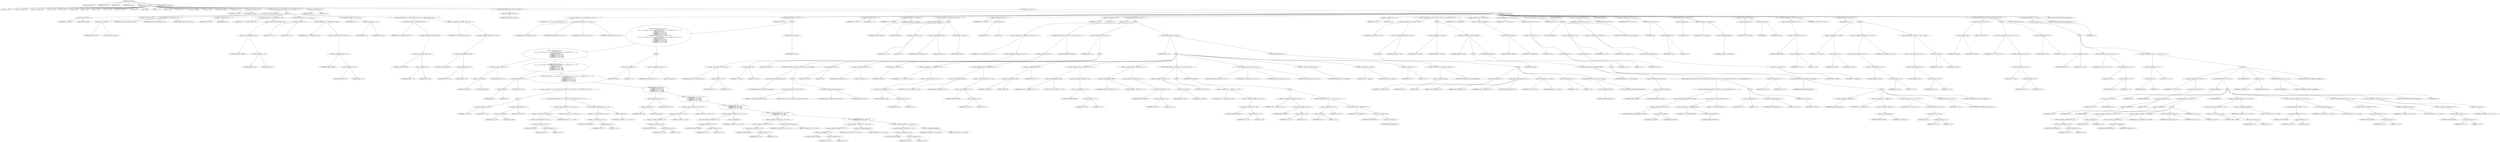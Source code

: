 digraph cache_insert {  
"1000120" [label = "(METHOD,cache_insert)" ]
"1000121" [label = "(PARAM,const char *a1)" ]
"1000122" [label = "(PARAM,_DWORD *a2)" ]
"1000123" [label = "(PARAM,int a3)" ]
"1000124" [label = "(PARAM,unsigned int a4)" ]
"1000125" [label = "(PARAM,int a5)" ]
"1000126" [label = "(BLOCK,,)" ]
"1000127" [label = "(LOCAL,v5: __int16)" ]
"1000128" [label = "(LOCAL,v10: unsigned int)" ]
"1000129" [label = "(LOCAL,v11: unsigned int)" ]
"1000130" [label = "(LOCAL,v12: int)" ]
"1000131" [label = "(LOCAL,v13: int)" ]
"1000132" [label = "(LOCAL,v14: int)" ]
"1000133" [label = "(LOCAL,v15: int)" ]
"1000134" [label = "(LOCAL,v16: int)" ]
"1000135" [label = "(LOCAL,v17: int)" ]
"1000136" [label = "(LOCAL,v18: _DWORD *)" ]
"1000137" [label = "(LOCAL,v19: int)" ]
"1000138" [label = "(LOCAL,v20: int)" ]
"1000139" [label = "(LOCAL,v21: int *)" ]
"1000140" [label = "(LOCAL,v22: int)" ]
"1000141" [label = "(LOCAL,v23: int *)" ]
"1000142" [label = "(LOCAL,v24: _DWORD *)" ]
"1000143" [label = "(LOCAL,v25: char *)" ]
"1000144" [label = "(LOCAL,v27: _DWORD *)" ]
"1000145" [label = "(LOCAL,v28: int [ 4 ])" ]
"1000146" [label = "(<operator>.assignment,v5 = a5)" ]
"1000147" [label = "(IDENTIFIER,v5,v5 = a5)" ]
"1000148" [label = "(IDENTIFIER,a5,v5 = a5)" ]
"1000149" [label = "(CONTROL_STRUCTURE,if ( (a5 & 0x980) != 0 ),if ( (a5 & 0x980) != 0 ))" ]
"1000150" [label = "(<operator>.notEquals,(a5 & 0x980) != 0)" ]
"1000151" [label = "(<operator>.and,a5 & 0x980)" ]
"1000152" [label = "(IDENTIFIER,a5,a5 & 0x980)" ]
"1000153" [label = "(LITERAL,0x980,a5 & 0x980)" ]
"1000154" [label = "(LITERAL,0,(a5 & 0x980) != 0)" ]
"1000155" [label = "(BLOCK,,)" ]
"1000156" [label = "(log_query,log_query(a5 | 0x10000, a1, a2, 0))" ]
"1000157" [label = "(<operator>.or,a5 | 0x10000)" ]
"1000158" [label = "(IDENTIFIER,a5,a5 | 0x10000)" ]
"1000159" [label = "(LITERAL,0x10000,a5 | 0x10000)" ]
"1000160" [label = "(IDENTIFIER,a1,log_query(a5 | 0x10000, a1, a2, 0))" ]
"1000161" [label = "(IDENTIFIER,a2,log_query(a5 | 0x10000, a1, a2, 0))" ]
"1000162" [label = "(LITERAL,0,log_query(a5 | 0x10000, a1, a2, 0))" ]
"1000163" [label = "(<operator>.assignment,v10 = a4)" ]
"1000164" [label = "(IDENTIFIER,v10,v10 = a4)" ]
"1000165" [label = "(IDENTIFIER,a4,v10 = a4)" ]
"1000166" [label = "(<operator>.assignment,v11 = *(_DWORD *)(fbss + 252))" ]
"1000167" [label = "(IDENTIFIER,v11,v11 = *(_DWORD *)(fbss + 252))" ]
"1000168" [label = "(<operator>.indirection,*(_DWORD *)(fbss + 252))" ]
"1000169" [label = "(<operator>.cast,(_DWORD *)(fbss + 252))" ]
"1000170" [label = "(UNKNOWN,_DWORD *,_DWORD *)" ]
"1000171" [label = "(<operator>.addition,fbss + 252)" ]
"1000172" [label = "(IDENTIFIER,fbss,fbss + 252)" ]
"1000173" [label = "(LITERAL,252,fbss + 252)" ]
"1000174" [label = "(CONTROL_STRUCTURE,if ( v11 < a4 ),if ( v11 < a4 ))" ]
"1000175" [label = "(<operator>.lessThan,v11 < a4)" ]
"1000176" [label = "(IDENTIFIER,v11,v11 < a4)" ]
"1000177" [label = "(IDENTIFIER,a4,v11 < a4)" ]
"1000178" [label = "(<operator>.assignment,v10 = *(_DWORD *)(fbss + 252))" ]
"1000179" [label = "(IDENTIFIER,v10,v10 = *(_DWORD *)(fbss + 252))" ]
"1000180" [label = "(<operator>.indirection,*(_DWORD *)(fbss + 252))" ]
"1000181" [label = "(<operator>.cast,(_DWORD *)(fbss + 252))" ]
"1000182" [label = "(UNKNOWN,_DWORD *,_DWORD *)" ]
"1000183" [label = "(<operator>.addition,fbss + 252)" ]
"1000184" [label = "(IDENTIFIER,fbss,fbss + 252)" ]
"1000185" [label = "(LITERAL,252,fbss + 252)" ]
"1000186" [label = "(CONTROL_STRUCTURE,if ( v11 ),if ( v11 ))" ]
"1000187" [label = "(IDENTIFIER,v11,if ( v11 ))" ]
"1000188" [label = "(<operator>.assignment,a4 = v10)" ]
"1000189" [label = "(IDENTIFIER,a4,a4 = v10)" ]
"1000190" [label = "(IDENTIFIER,v10,a4 = v10)" ]
"1000191" [label = "(CONTROL_STRUCTURE,if ( a4 < *(_DWORD *)(fbss + 248) ),if ( a4 < *(_DWORD *)(fbss + 248) ))" ]
"1000192" [label = "(<operator>.lessThan,a4 < *(_DWORD *)(fbss + 248))" ]
"1000193" [label = "(IDENTIFIER,a4,a4 < *(_DWORD *)(fbss + 248))" ]
"1000194" [label = "(<operator>.indirection,*(_DWORD *)(fbss + 248))" ]
"1000195" [label = "(<operator>.cast,(_DWORD *)(fbss + 248))" ]
"1000196" [label = "(UNKNOWN,_DWORD *,_DWORD *)" ]
"1000197" [label = "(<operator>.addition,fbss + 248)" ]
"1000198" [label = "(IDENTIFIER,fbss,fbss + 248)" ]
"1000199" [label = "(LITERAL,248,fbss + 248)" ]
"1000200" [label = "(<operator>.assignment,a4 = *(_DWORD *)(fbss + 248))" ]
"1000201" [label = "(IDENTIFIER,a4,a4 = *(_DWORD *)(fbss + 248))" ]
"1000202" [label = "(<operator>.indirection,*(_DWORD *)(fbss + 248))" ]
"1000203" [label = "(<operator>.cast,(_DWORD *)(fbss + 248))" ]
"1000204" [label = "(UNKNOWN,_DWORD *,_DWORD *)" ]
"1000205" [label = "(<operator>.addition,fbss + 248)" ]
"1000206" [label = "(IDENTIFIER,fbss,fbss + 248)" ]
"1000207" [label = "(LITERAL,248,fbss + 248)" ]
"1000208" [label = "(<operator>.assignment,v12 = 0)" ]
"1000209" [label = "(IDENTIFIER,v12,v12 = 0)" ]
"1000210" [label = "(LITERAL,0,v12 = 0)" ]
"1000211" [label = "(CONTROL_STRUCTURE,if ( !insert_error ),if ( !insert_error ))" ]
"1000212" [label = "(<operator>.logicalNot,!insert_error)" ]
"1000213" [label = "(IDENTIFIER,insert_error,!insert_error)" ]
"1000214" [label = "(BLOCK,,)" ]
"1000215" [label = "(<operator>.assignment,v13 = cache_scan_free(a1, a2, a3, a5))" ]
"1000216" [label = "(IDENTIFIER,v13,v13 = cache_scan_free(a1, a2, a3, a5))" ]
"1000217" [label = "(cache_scan_free,cache_scan_free(a1, a2, a3, a5))" ]
"1000218" [label = "(IDENTIFIER,a1,cache_scan_free(a1, a2, a3, a5))" ]
"1000219" [label = "(IDENTIFIER,a2,cache_scan_free(a1, a2, a3, a5))" ]
"1000220" [label = "(IDENTIFIER,a3,cache_scan_free(a1, a2, a3, a5))" ]
"1000221" [label = "(IDENTIFIER,a5,cache_scan_free(a1, a2, a3, a5))" ]
"1000222" [label = "(CONTROL_STRUCTURE,if ( v13 ),if ( v13 ))" ]
"1000223" [label = "(IDENTIFIER,v13,if ( v13 ))" ]
"1000224" [label = "(BLOCK,,)" ]
"1000225" [label = "(CONTROL_STRUCTURE,if ( (a5 & 0x180) == 0\n        || (a5 & 8) == 0\n        || ((v12 = v13, (a5 & 0x80) == 0) || (*(_BYTE *)(v13 + 37) & 0x80) == 0 || *(_DWORD *)(v13 + 12) != *a2)\n        && ((a5 & 0x100) == 0\n         || (*(_BYTE *)(v13 + 36) & 1) == 0\n         || *(_DWORD *)(v13 + 12) != *a2\n         || *(_DWORD *)(v13 + 16) != a2[1]\n         || *(_DWORD *)(v13 + 20) != a2[2]\n         || *(_DWORD *)(v13 + 24) != a2[3]) ),if ( (a5 & 0x180) == 0\n        || (a5 & 8) == 0\n        || ((v12 = v13, (a5 & 0x80) == 0) || (*(_BYTE *)(v13 + 37) & 0x80) == 0 || *(_DWORD *)(v13 + 12) != *a2)\n        && ((a5 & 0x100) == 0\n         || (*(_BYTE *)(v13 + 36) & 1) == 0\n         || *(_DWORD *)(v13 + 12) != *a2\n         || *(_DWORD *)(v13 + 16) != a2[1]\n         || *(_DWORD *)(v13 + 20) != a2[2]\n         || *(_DWORD *)(v13 + 24) != a2[3]) ))" ]
"1000226" [label = "(<operator>.logicalOr,(a5 & 0x180) == 0\n        || (a5 & 8) == 0\n        || ((v12 = v13, (a5 & 0x80) == 0) || (*(_BYTE *)(v13 + 37) & 0x80) == 0 || *(_DWORD *)(v13 + 12) != *a2)\n        && ((a5 & 0x100) == 0\n         || (*(_BYTE *)(v13 + 36) & 1) == 0\n         || *(_DWORD *)(v13 + 12) != *a2\n         || *(_DWORD *)(v13 + 16) != a2[1]\n         || *(_DWORD *)(v13 + 20) != a2[2]\n         || *(_DWORD *)(v13 + 24) != a2[3]))" ]
"1000227" [label = "(<operator>.equals,(a5 & 0x180) == 0)" ]
"1000228" [label = "(<operator>.and,a5 & 0x180)" ]
"1000229" [label = "(IDENTIFIER,a5,a5 & 0x180)" ]
"1000230" [label = "(LITERAL,0x180,a5 & 0x180)" ]
"1000231" [label = "(LITERAL,0,(a5 & 0x180) == 0)" ]
"1000232" [label = "(<operator>.logicalOr,(a5 & 8) == 0\n        || ((v12 = v13, (a5 & 0x80) == 0) || (*(_BYTE *)(v13 + 37) & 0x80) == 0 || *(_DWORD *)(v13 + 12) != *a2)\n        && ((a5 & 0x100) == 0\n         || (*(_BYTE *)(v13 + 36) & 1) == 0\n         || *(_DWORD *)(v13 + 12) != *a2\n         || *(_DWORD *)(v13 + 16) != a2[1]\n         || *(_DWORD *)(v13 + 20) != a2[2]\n         || *(_DWORD *)(v13 + 24) != a2[3]))" ]
"1000233" [label = "(<operator>.equals,(a5 & 8) == 0)" ]
"1000234" [label = "(<operator>.and,a5 & 8)" ]
"1000235" [label = "(IDENTIFIER,a5,a5 & 8)" ]
"1000236" [label = "(LITERAL,8,a5 & 8)" ]
"1000237" [label = "(LITERAL,0,(a5 & 8) == 0)" ]
"1000238" [label = "(<operator>.logicalAnd,((v12 = v13, (a5 & 0x80) == 0) || (*(_BYTE *)(v13 + 37) & 0x80) == 0 || *(_DWORD *)(v13 + 12) != *a2)\n        && ((a5 & 0x100) == 0\n         || (*(_BYTE *)(v13 + 36) & 1) == 0\n         || *(_DWORD *)(v13 + 12) != *a2\n         || *(_DWORD *)(v13 + 16) != a2[1]\n         || *(_DWORD *)(v13 + 20) != a2[2]\n         || *(_DWORD *)(v13 + 24) != a2[3]))" ]
"1000239" [label = "(<operator>.logicalOr,(v12 = v13, (a5 & 0x80) == 0) || (*(_BYTE *)(v13 + 37) & 0x80) == 0 || *(_DWORD *)(v13 + 12) != *a2)" ]
"1000240" [label = "(BLOCK,,)" ]
"1000241" [label = "(<operator>.assignment,v12 = v13)" ]
"1000242" [label = "(IDENTIFIER,v12,v12 = v13)" ]
"1000243" [label = "(IDENTIFIER,v13,v12 = v13)" ]
"1000244" [label = "(<operator>.equals,(a5 & 0x80) == 0)" ]
"1000245" [label = "(<operator>.and,a5 & 0x80)" ]
"1000246" [label = "(IDENTIFIER,a5,a5 & 0x80)" ]
"1000247" [label = "(LITERAL,0x80,a5 & 0x80)" ]
"1000248" [label = "(LITERAL,0,(a5 & 0x80) == 0)" ]
"1000249" [label = "(<operator>.logicalOr,(*(_BYTE *)(v13 + 37) & 0x80) == 0 || *(_DWORD *)(v13 + 12) != *a2)" ]
"1000250" [label = "(<operator>.equals,(*(_BYTE *)(v13 + 37) & 0x80) == 0)" ]
"1000251" [label = "(<operator>.and,*(_BYTE *)(v13 + 37) & 0x80)" ]
"1000252" [label = "(<operator>.indirection,*(_BYTE *)(v13 + 37))" ]
"1000253" [label = "(<operator>.cast,(_BYTE *)(v13 + 37))" ]
"1000254" [label = "(UNKNOWN,_BYTE *,_BYTE *)" ]
"1000255" [label = "(<operator>.addition,v13 + 37)" ]
"1000256" [label = "(IDENTIFIER,v13,v13 + 37)" ]
"1000257" [label = "(LITERAL,37,v13 + 37)" ]
"1000258" [label = "(LITERAL,0x80,*(_BYTE *)(v13 + 37) & 0x80)" ]
"1000259" [label = "(LITERAL,0,(*(_BYTE *)(v13 + 37) & 0x80) == 0)" ]
"1000260" [label = "(<operator>.notEquals,*(_DWORD *)(v13 + 12) != *a2)" ]
"1000261" [label = "(<operator>.indirection,*(_DWORD *)(v13 + 12))" ]
"1000262" [label = "(<operator>.cast,(_DWORD *)(v13 + 12))" ]
"1000263" [label = "(UNKNOWN,_DWORD *,_DWORD *)" ]
"1000264" [label = "(<operator>.addition,v13 + 12)" ]
"1000265" [label = "(IDENTIFIER,v13,v13 + 12)" ]
"1000266" [label = "(LITERAL,12,v13 + 12)" ]
"1000267" [label = "(<operator>.indirection,*a2)" ]
"1000268" [label = "(IDENTIFIER,a2,*(_DWORD *)(v13 + 12) != *a2)" ]
"1000269" [label = "(<operator>.logicalOr,(a5 & 0x100) == 0\n         || (*(_BYTE *)(v13 + 36) & 1) == 0\n         || *(_DWORD *)(v13 + 12) != *a2\n         || *(_DWORD *)(v13 + 16) != a2[1]\n         || *(_DWORD *)(v13 + 20) != a2[2]\n         || *(_DWORD *)(v13 + 24) != a2[3])" ]
"1000270" [label = "(<operator>.equals,(a5 & 0x100) == 0)" ]
"1000271" [label = "(<operator>.and,a5 & 0x100)" ]
"1000272" [label = "(IDENTIFIER,a5,a5 & 0x100)" ]
"1000273" [label = "(LITERAL,0x100,a5 & 0x100)" ]
"1000274" [label = "(LITERAL,0,(a5 & 0x100) == 0)" ]
"1000275" [label = "(<operator>.logicalOr,(*(_BYTE *)(v13 + 36) & 1) == 0\n         || *(_DWORD *)(v13 + 12) != *a2\n         || *(_DWORD *)(v13 + 16) != a2[1]\n         || *(_DWORD *)(v13 + 20) != a2[2]\n         || *(_DWORD *)(v13 + 24) != a2[3])" ]
"1000276" [label = "(<operator>.equals,(*(_BYTE *)(v13 + 36) & 1) == 0)" ]
"1000277" [label = "(<operator>.and,*(_BYTE *)(v13 + 36) & 1)" ]
"1000278" [label = "(<operator>.indirection,*(_BYTE *)(v13 + 36))" ]
"1000279" [label = "(<operator>.cast,(_BYTE *)(v13 + 36))" ]
"1000280" [label = "(UNKNOWN,_BYTE *,_BYTE *)" ]
"1000281" [label = "(<operator>.addition,v13 + 36)" ]
"1000282" [label = "(IDENTIFIER,v13,v13 + 36)" ]
"1000283" [label = "(LITERAL,36,v13 + 36)" ]
"1000284" [label = "(LITERAL,1,*(_BYTE *)(v13 + 36) & 1)" ]
"1000285" [label = "(LITERAL,0,(*(_BYTE *)(v13 + 36) & 1) == 0)" ]
"1000286" [label = "(<operator>.logicalOr,*(_DWORD *)(v13 + 12) != *a2\n         || *(_DWORD *)(v13 + 16) != a2[1]\n         || *(_DWORD *)(v13 + 20) != a2[2]\n         || *(_DWORD *)(v13 + 24) != a2[3])" ]
"1000287" [label = "(<operator>.notEquals,*(_DWORD *)(v13 + 12) != *a2)" ]
"1000288" [label = "(<operator>.indirection,*(_DWORD *)(v13 + 12))" ]
"1000289" [label = "(<operator>.cast,(_DWORD *)(v13 + 12))" ]
"1000290" [label = "(UNKNOWN,_DWORD *,_DWORD *)" ]
"1000291" [label = "(<operator>.addition,v13 + 12)" ]
"1000292" [label = "(IDENTIFIER,v13,v13 + 12)" ]
"1000293" [label = "(LITERAL,12,v13 + 12)" ]
"1000294" [label = "(<operator>.indirection,*a2)" ]
"1000295" [label = "(IDENTIFIER,a2,*(_DWORD *)(v13 + 12) != *a2)" ]
"1000296" [label = "(<operator>.logicalOr,*(_DWORD *)(v13 + 16) != a2[1]\n         || *(_DWORD *)(v13 + 20) != a2[2]\n         || *(_DWORD *)(v13 + 24) != a2[3])" ]
"1000297" [label = "(<operator>.notEquals,*(_DWORD *)(v13 + 16) != a2[1])" ]
"1000298" [label = "(<operator>.indirection,*(_DWORD *)(v13 + 16))" ]
"1000299" [label = "(<operator>.cast,(_DWORD *)(v13 + 16))" ]
"1000300" [label = "(UNKNOWN,_DWORD *,_DWORD *)" ]
"1000301" [label = "(<operator>.addition,v13 + 16)" ]
"1000302" [label = "(IDENTIFIER,v13,v13 + 16)" ]
"1000303" [label = "(LITERAL,16,v13 + 16)" ]
"1000304" [label = "(<operator>.indirectIndexAccess,a2[1])" ]
"1000305" [label = "(IDENTIFIER,a2,*(_DWORD *)(v13 + 16) != a2[1])" ]
"1000306" [label = "(LITERAL,1,*(_DWORD *)(v13 + 16) != a2[1])" ]
"1000307" [label = "(<operator>.logicalOr,*(_DWORD *)(v13 + 20) != a2[2]\n         || *(_DWORD *)(v13 + 24) != a2[3])" ]
"1000308" [label = "(<operator>.notEquals,*(_DWORD *)(v13 + 20) != a2[2])" ]
"1000309" [label = "(<operator>.indirection,*(_DWORD *)(v13 + 20))" ]
"1000310" [label = "(<operator>.cast,(_DWORD *)(v13 + 20))" ]
"1000311" [label = "(UNKNOWN,_DWORD *,_DWORD *)" ]
"1000312" [label = "(<operator>.addition,v13 + 20)" ]
"1000313" [label = "(IDENTIFIER,v13,v13 + 20)" ]
"1000314" [label = "(LITERAL,20,v13 + 20)" ]
"1000315" [label = "(<operator>.indirectIndexAccess,a2[2])" ]
"1000316" [label = "(IDENTIFIER,a2,*(_DWORD *)(v13 + 20) != a2[2])" ]
"1000317" [label = "(LITERAL,2,*(_DWORD *)(v13 + 20) != a2[2])" ]
"1000318" [label = "(<operator>.notEquals,*(_DWORD *)(v13 + 24) != a2[3])" ]
"1000319" [label = "(<operator>.indirection,*(_DWORD *)(v13 + 24))" ]
"1000320" [label = "(<operator>.cast,(_DWORD *)(v13 + 24))" ]
"1000321" [label = "(UNKNOWN,_DWORD *,_DWORD *)" ]
"1000322" [label = "(<operator>.addition,v13 + 24)" ]
"1000323" [label = "(IDENTIFIER,v13,v13 + 24)" ]
"1000324" [label = "(LITERAL,24,v13 + 24)" ]
"1000325" [label = "(<operator>.indirectIndexAccess,a2[3])" ]
"1000326" [label = "(IDENTIFIER,a2,*(_DWORD *)(v13 + 24) != a2[3])" ]
"1000327" [label = "(LITERAL,3,*(_DWORD *)(v13 + 24) != a2[3])" ]
"1000328" [label = "(BLOCK,,)" ]
"1000329" [label = "(<operator>.assignment,v12 = 0)" ]
"1000330" [label = "(IDENTIFIER,v12,v12 = 0)" ]
"1000331" [label = "(LITERAL,0,v12 = 0)" ]
"1000332" [label = "(<operator>.assignment,insert_error = 1)" ]
"1000333" [label = "(IDENTIFIER,insert_error,insert_error = 1)" ]
"1000334" [label = "(LITERAL,1,insert_error = 1)" ]
"1000335" [label = "(RETURN,return v12;,return v12;)" ]
"1000336" [label = "(IDENTIFIER,v12,return v12;)" ]
"1000337" [label = "(<operator>.assignment,v27 = a2)" ]
"1000338" [label = "(IDENTIFIER,v27,v27 = a2)" ]
"1000339" [label = "(IDENTIFIER,a2,v27 = a2)" ]
"1000340" [label = "(<operator>.assignment,v12 = cache_tail)" ]
"1000341" [label = "(IDENTIFIER,v12,v12 = cache_tail)" ]
"1000342" [label = "(IDENTIFIER,cache_tail,v12 = cache_tail)" ]
"1000343" [label = "(CONTROL_STRUCTURE,if ( !cache_tail ),if ( !cache_tail ))" ]
"1000344" [label = "(<operator>.logicalNot,!cache_tail)" ]
"1000345" [label = "(IDENTIFIER,cache_tail,!cache_tail)" ]
"1000346" [label = "(BLOCK,,)" ]
"1000347" [label = "(JUMP_TARGET,LABEL_33)" ]
"1000348" [label = "(<operator>.assignment,v12 = 0)" ]
"1000349" [label = "(IDENTIFIER,v12,v12 = 0)" ]
"1000350" [label = "(LITERAL,0,v12 = 0)" ]
"1000351" [label = "(<operator>.assignment,insert_error = 1)" ]
"1000352" [label = "(IDENTIFIER,insert_error,insert_error = 1)" ]
"1000353" [label = "(LITERAL,1,insert_error = 1)" ]
"1000354" [label = "(RETURN,return v12;,return v12;)" ]
"1000355" [label = "(IDENTIFIER,v12,return v12;)" ]
"1000356" [label = "(<operator>.assignment,v14 = a5 & 4)" ]
"1000357" [label = "(IDENTIFIER,v14,v14 = a5 & 4)" ]
"1000358" [label = "(<operator>.and,a5 & 4)" ]
"1000359" [label = "(IDENTIFIER,a5,a5 & 4)" ]
"1000360" [label = "(LITERAL,4,a5 & 4)" ]
"1000361" [label = "(<operator>.assignment,v15 = 0)" ]
"1000362" [label = "(IDENTIFIER,v15,v15 = 0)" ]
"1000363" [label = "(LITERAL,0,v15 = 0)" ]
"1000364" [label = "(CONTROL_STRUCTURE,while ( 1 ),while ( 1 ))" ]
"1000365" [label = "(LITERAL,1,while ( 1 ))" ]
"1000366" [label = "(BLOCK,,)" ]
"1000367" [label = "(<operator>.assignment,v16 = *(unsigned __int16 *)(v12 + 36))" ]
"1000368" [label = "(IDENTIFIER,v16,v16 = *(unsigned __int16 *)(v12 + 36))" ]
"1000369" [label = "(<operator>.indirection,*(unsigned __int16 *)(v12 + 36))" ]
"1000370" [label = "(<operator>.cast,(unsigned __int16 *)(v12 + 36))" ]
"1000371" [label = "(UNKNOWN,unsigned __int16 *,unsigned __int16 *)" ]
"1000372" [label = "(<operator>.addition,v12 + 36)" ]
"1000373" [label = "(IDENTIFIER,v12,v12 + 36)" ]
"1000374" [label = "(LITERAL,36,v12 + 36)" ]
"1000375" [label = "(CONTROL_STRUCTURE,if ( (v16 & 0xC) == 0 ),if ( (v16 & 0xC) == 0 ))" ]
"1000376" [label = "(<operator>.equals,(v16 & 0xC) == 0)" ]
"1000377" [label = "(<operator>.and,v16 & 0xC)" ]
"1000378" [label = "(IDENTIFIER,v16,v16 & 0xC)" ]
"1000379" [label = "(LITERAL,0xC,v16 & 0xC)" ]
"1000380" [label = "(LITERAL,0,(v16 & 0xC) == 0)" ]
"1000381" [label = "(CONTROL_STRUCTURE,break;,break;)" ]
"1000382" [label = "(CONTROL_STRUCTURE,if ( v15 ),if ( v15 ))" ]
"1000383" [label = "(IDENTIFIER,v15,if ( v15 ))" ]
"1000384" [label = "(BLOCK,,)" ]
"1000385" [label = "(CONTROL_STRUCTURE,if ( !cache_insert_warned ),if ( !cache_insert_warned ))" ]
"1000386" [label = "(<operator>.logicalNot,!cache_insert_warned)" ]
"1000387" [label = "(IDENTIFIER,cache_insert_warned,!cache_insert_warned)" ]
"1000388" [label = "(BLOCK,,)" ]
"1000389" [label = "(my_syslog,my_syslog(3, \"Internal error in cache.\"))" ]
"1000390" [label = "(LITERAL,3,my_syslog(3, \"Internal error in cache.\"))" ]
"1000391" [label = "(LITERAL,\"Internal error in cache.\",my_syslog(3, \"Internal error in cache.\"))" ]
"1000392" [label = "(<operator>.assignment,cache_insert_warned = 1)" ]
"1000393" [label = "(IDENTIFIER,cache_insert_warned,cache_insert_warned = 1)" ]
"1000394" [label = "(LITERAL,1,cache_insert_warned = 1)" ]
"1000395" [label = "(<operator>.assignment,v12 = 0)" ]
"1000396" [label = "(IDENTIFIER,v12,v12 = 0)" ]
"1000397" [label = "(LITERAL,0,v12 = 0)" ]
"1000398" [label = "(<operator>.assignment,insert_error = 1)" ]
"1000399" [label = "(IDENTIFIER,insert_error,insert_error = 1)" ]
"1000400" [label = "(LITERAL,1,insert_error = 1)" ]
"1000401" [label = "(RETURN,return v12;,return v12;)" ]
"1000402" [label = "(IDENTIFIER,v12,return v12;)" ]
"1000403" [label = "(CONTROL_STRUCTURE,if ( v14 ),if ( v14 ))" ]
"1000404" [label = "(IDENTIFIER,v14,if ( v14 ))" ]
"1000405" [label = "(BLOCK,,)" ]
"1000406" [label = "(<operator>.assignment,v17 = *(_DWORD *)(v12 + 20))" ]
"1000407" [label = "(IDENTIFIER,v17,v17 = *(_DWORD *)(v12 + 20))" ]
"1000408" [label = "(<operator>.indirection,*(_DWORD *)(v12 + 20))" ]
"1000409" [label = "(<operator>.cast,(_DWORD *)(v12 + 20))" ]
"1000410" [label = "(UNKNOWN,_DWORD *,_DWORD *)" ]
"1000411" [label = "(<operator>.addition,v12 + 20)" ]
"1000412" [label = "(IDENTIFIER,v12,v12 + 20)" ]
"1000413" [label = "(LITERAL,20,v12 + 20)" ]
"1000414" [label = "(<operator>.assignment,v28[3] = *(_DWORD *)(v12 + 24))" ]
"1000415" [label = "(<operator>.indirectIndexAccess,v28[3])" ]
"1000416" [label = "(IDENTIFIER,v28,v28[3] = *(_DWORD *)(v12 + 24))" ]
"1000417" [label = "(LITERAL,3,v28[3] = *(_DWORD *)(v12 + 24))" ]
"1000418" [label = "(<operator>.indirection,*(_DWORD *)(v12 + 24))" ]
"1000419" [label = "(<operator>.cast,(_DWORD *)(v12 + 24))" ]
"1000420" [label = "(UNKNOWN,_DWORD *,_DWORD *)" ]
"1000421" [label = "(<operator>.addition,v12 + 24)" ]
"1000422" [label = "(IDENTIFIER,v12,v12 + 24)" ]
"1000423" [label = "(LITERAL,24,v12 + 24)" ]
"1000424" [label = "(<operator>.assignment,v28[2] = v17)" ]
"1000425" [label = "(<operator>.indirectIndexAccess,v28[2])" ]
"1000426" [label = "(IDENTIFIER,v28,v28[2] = v17)" ]
"1000427" [label = "(LITERAL,2,v28[2] = v17)" ]
"1000428" [label = "(IDENTIFIER,v17,v28[2] = v17)" ]
"1000429" [label = "(<operator>.assignment,v28[1] = *(_DWORD *)(v12 + 16))" ]
"1000430" [label = "(<operator>.indirectIndexAccess,v28[1])" ]
"1000431" [label = "(IDENTIFIER,v28,v28[1] = *(_DWORD *)(v12 + 16))" ]
"1000432" [label = "(LITERAL,1,v28[1] = *(_DWORD *)(v12 + 16))" ]
"1000433" [label = "(<operator>.indirection,*(_DWORD *)(v12 + 16))" ]
"1000434" [label = "(<operator>.cast,(_DWORD *)(v12 + 16))" ]
"1000435" [label = "(UNKNOWN,_DWORD *,_DWORD *)" ]
"1000436" [label = "(<operator>.addition,v12 + 16)" ]
"1000437" [label = "(IDENTIFIER,v12,v12 + 16)" ]
"1000438" [label = "(LITERAL,16,v12 + 16)" ]
"1000439" [label = "(<operator>.assignment,v28[0] = *(_DWORD *)(v12 + 12))" ]
"1000440" [label = "(<operator>.indirectIndexAccess,v28[0])" ]
"1000441" [label = "(IDENTIFIER,v28,v28[0] = *(_DWORD *)(v12 + 12))" ]
"1000442" [label = "(LITERAL,0,v28[0] = *(_DWORD *)(v12 + 12))" ]
"1000443" [label = "(<operator>.indirection,*(_DWORD *)(v12 + 12))" ]
"1000444" [label = "(<operator>.cast,(_DWORD *)(v12 + 12))" ]
"1000445" [label = "(UNKNOWN,_DWORD *,_DWORD *)" ]
"1000446" [label = "(<operator>.addition,v12 + 12)" ]
"1000447" [label = "(IDENTIFIER,v12,v12 + 12)" ]
"1000448" [label = "(LITERAL,12,v12 + 12)" ]
"1000449" [label = "(CONTROL_STRUCTURE,if ( (v16 & 0x200) != 0 ),if ( (v16 & 0x200) != 0 ))" ]
"1000450" [label = "(<operator>.notEquals,(v16 & 0x200) != 0)" ]
"1000451" [label = "(<operator>.and,v16 & 0x200)" ]
"1000452" [label = "(IDENTIFIER,v16,v16 & 0x200)" ]
"1000453" [label = "(LITERAL,0x200,v16 & 0x200)" ]
"1000454" [label = "(LITERAL,0,(v16 & 0x200) != 0)" ]
"1000455" [label = "(BLOCK,,)" ]
"1000456" [label = "(<operator>.assignment,v18 = *(_DWORD **)(v12 + 40))" ]
"1000457" [label = "(IDENTIFIER,v18,v18 = *(_DWORD **)(v12 + 40))" ]
"1000458" [label = "(<operator>.indirection,*(_DWORD **)(v12 + 40))" ]
"1000459" [label = "(<operator>.cast,(_DWORD **)(v12 + 40))" ]
"1000460" [label = "(UNKNOWN,_DWORD **,_DWORD **)" ]
"1000461" [label = "(<operator>.addition,v12 + 40)" ]
"1000462" [label = "(IDENTIFIER,v12,v12 + 40)" ]
"1000463" [label = "(LITERAL,40,v12 + 40)" ]
"1000464" [label = "(CONTROL_STRUCTURE,else,else)" ]
"1000465" [label = "(BLOCK,,)" ]
"1000466" [label = "(<operator>.assignment,v18 = (_DWORD *)(v12 + 40))" ]
"1000467" [label = "(IDENTIFIER,v18,v18 = (_DWORD *)(v12 + 40))" ]
"1000468" [label = "(<operator>.cast,(_DWORD *)(v12 + 40))" ]
"1000469" [label = "(UNKNOWN,_DWORD *,_DWORD *)" ]
"1000470" [label = "(<operator>.addition,v12 + 40)" ]
"1000471" [label = "(IDENTIFIER,v12,v12 + 40)" ]
"1000472" [label = "(LITERAL,40,v12 + 40)" ]
"1000473" [label = "(CONTROL_STRUCTURE,if ( (v16 & 2) != 0 ),if ( (v16 & 2) != 0 ))" ]
"1000474" [label = "(<operator>.notEquals,(v16 & 2) != 0)" ]
"1000475" [label = "(<operator>.and,v16 & 2)" ]
"1000476" [label = "(IDENTIFIER,v16,v16 & 2)" ]
"1000477" [label = "(LITERAL,2,v16 & 2)" ]
"1000478" [label = "(LITERAL,0,(v16 & 2) != 0)" ]
"1000479" [label = "(<operator>.assignment,v18 = (_DWORD *)*v18)" ]
"1000480" [label = "(IDENTIFIER,v18,v18 = (_DWORD *)*v18)" ]
"1000481" [label = "(<operator>.cast,(_DWORD *)*v18)" ]
"1000482" [label = "(UNKNOWN,_DWORD *,_DWORD *)" ]
"1000483" [label = "(<operator>.indirection,*v18)" ]
"1000484" [label = "(IDENTIFIER,v18,(_DWORD *)*v18)" ]
"1000485" [label = "(cache_scan_free,cache_scan_free(v18, v28, a3, v16))" ]
"1000486" [label = "(IDENTIFIER,v18,cache_scan_free(v18, v28, a3, v16))" ]
"1000487" [label = "(IDENTIFIER,v28,cache_scan_free(v18, v28, a3, v16))" ]
"1000488" [label = "(IDENTIFIER,a3,cache_scan_free(v18, v28, a3, v16))" ]
"1000489" [label = "(IDENTIFIER,v16,cache_scan_free(v18, v28, a3, v16))" ]
"1000490" [label = "(<operator>.preIncrement,++cache_live_freed)" ]
"1000491" [label = "(IDENTIFIER,cache_live_freed,++cache_live_freed)" ]
"1000492" [label = "(<operator>.assignment,v12 = cache_tail)" ]
"1000493" [label = "(IDENTIFIER,v12,v12 = cache_tail)" ]
"1000494" [label = "(IDENTIFIER,cache_tail,v12 = cache_tail)" ]
"1000495" [label = "(<operator>.assignment,v15 = 1)" ]
"1000496" [label = "(IDENTIFIER,v15,v15 = 1)" ]
"1000497" [label = "(LITERAL,1,v15 = 1)" ]
"1000498" [label = "(CONTROL_STRUCTURE,if ( !cache_tail ),if ( !cache_tail ))" ]
"1000499" [label = "(<operator>.logicalNot,!cache_tail)" ]
"1000500" [label = "(IDENTIFIER,cache_tail,!cache_tail)" ]
"1000501" [label = "(CONTROL_STRUCTURE,goto LABEL_33;,goto LABEL_33;)" ]
"1000502" [label = "(CONTROL_STRUCTURE,else,else)" ]
"1000503" [label = "(BLOCK,,)" ]
"1000504" [label = "(<operator>.assignment,v15 = 0)" ]
"1000505" [label = "(IDENTIFIER,v15,v15 = 0)" ]
"1000506" [label = "(LITERAL,0,v15 = 0)" ]
"1000507" [label = "(cache_scan_free,cache_scan_free(0, 0, a3, 0))" ]
"1000508" [label = "(LITERAL,0,cache_scan_free(0, 0, a3, 0))" ]
"1000509" [label = "(LITERAL,0,cache_scan_free(0, 0, a3, 0))" ]
"1000510" [label = "(IDENTIFIER,a3,cache_scan_free(0, 0, a3, 0))" ]
"1000511" [label = "(LITERAL,0,cache_scan_free(0, 0, a3, 0))" ]
"1000512" [label = "(<operator>.assignment,v12 = cache_tail)" ]
"1000513" [label = "(IDENTIFIER,v12,v12 = cache_tail)" ]
"1000514" [label = "(IDENTIFIER,cache_tail,v12 = cache_tail)" ]
"1000515" [label = "(<operator>.assignment,v14 = 1)" ]
"1000516" [label = "(IDENTIFIER,v14,v14 = 1)" ]
"1000517" [label = "(LITERAL,1,v14 = 1)" ]
"1000518" [label = "(CONTROL_STRUCTURE,if ( !cache_tail ),if ( !cache_tail ))" ]
"1000519" [label = "(<operator>.logicalNot,!cache_tail)" ]
"1000520" [label = "(IDENTIFIER,cache_tail,!cache_tail)" ]
"1000521" [label = "(CONTROL_STRUCTURE,goto LABEL_33;,goto LABEL_33;)" ]
"1000522" [label = "(<operator>.assignment,v19 = 0)" ]
"1000523" [label = "(IDENTIFIER,v19,v19 = 0)" ]
"1000524" [label = "(LITERAL,0,v19 = 0)" ]
"1000525" [label = "(CONTROL_STRUCTURE,if ( a1 && strlen(a1) >= 0x32 ),if ( a1 && strlen(a1) >= 0x32 ))" ]
"1000526" [label = "(<operator>.logicalAnd,a1 && strlen(a1) >= 0x32)" ]
"1000527" [label = "(IDENTIFIER,a1,a1 && strlen(a1) >= 0x32)" ]
"1000528" [label = "(<operator>.greaterEqualsThan,strlen(a1) >= 0x32)" ]
"1000529" [label = "(strlen,strlen(a1))" ]
"1000530" [label = "(IDENTIFIER,a1,strlen(a1))" ]
"1000531" [label = "(LITERAL,0x32,strlen(a1) >= 0x32)" ]
"1000532" [label = "(BLOCK,,)" ]
"1000533" [label = "(<operator>.assignment,v19 = big_free)" ]
"1000534" [label = "(IDENTIFIER,v19,v19 = big_free)" ]
"1000535" [label = "(IDENTIFIER,big_free,v19 = big_free)" ]
"1000536" [label = "(CONTROL_STRUCTURE,if ( big_free ),if ( big_free ))" ]
"1000537" [label = "(IDENTIFIER,big_free,if ( big_free ))" ]
"1000538" [label = "(BLOCK,,)" ]
"1000539" [label = "(<operator>.assignment,big_free = *(_DWORD *)big_free)" ]
"1000540" [label = "(IDENTIFIER,big_free,big_free = *(_DWORD *)big_free)" ]
"1000541" [label = "(<operator>.indirection,*(_DWORD *)big_free)" ]
"1000542" [label = "(<operator>.cast,(_DWORD *)big_free)" ]
"1000543" [label = "(UNKNOWN,_DWORD *,_DWORD *)" ]
"1000544" [label = "(IDENTIFIER,big_free,(_DWORD *)big_free)" ]
"1000545" [label = "(CONTROL_STRUCTURE,else,else)" ]
"1000546" [label = "(BLOCK,,)" ]
"1000547" [label = "(CONTROL_STRUCTURE,if ( !(bignames_left | a5 & 0x5000) || (v22 = whine_malloc(1028)) == 0 ),if ( !(bignames_left | a5 & 0x5000) || (v22 = whine_malloc(1028)) == 0 ))" ]
"1000548" [label = "(<operator>.logicalOr,!(bignames_left | a5 & 0x5000) || (v22 = whine_malloc(1028)) == 0)" ]
"1000549" [label = "(<operator>.logicalNot,!(bignames_left | a5 & 0x5000))" ]
"1000550" [label = "(<operator>.or,bignames_left | a5 & 0x5000)" ]
"1000551" [label = "(IDENTIFIER,bignames_left,bignames_left | a5 & 0x5000)" ]
"1000552" [label = "(<operator>.and,a5 & 0x5000)" ]
"1000553" [label = "(IDENTIFIER,a5,a5 & 0x5000)" ]
"1000554" [label = "(LITERAL,0x5000,a5 & 0x5000)" ]
"1000555" [label = "(<operator>.equals,(v22 = whine_malloc(1028)) == 0)" ]
"1000556" [label = "(<operator>.assignment,v22 = whine_malloc(1028))" ]
"1000557" [label = "(IDENTIFIER,v22,v22 = whine_malloc(1028))" ]
"1000558" [label = "(whine_malloc,whine_malloc(1028))" ]
"1000559" [label = "(LITERAL,1028,whine_malloc(1028))" ]
"1000560" [label = "(LITERAL,0,(v22 = whine_malloc(1028)) == 0)" ]
"1000561" [label = "(BLOCK,,)" ]
"1000562" [label = "(<operator>.assignment,v12 = 0)" ]
"1000563" [label = "(IDENTIFIER,v12,v12 = 0)" ]
"1000564" [label = "(LITERAL,0,v12 = 0)" ]
"1000565" [label = "(<operator>.assignment,insert_error = 1)" ]
"1000566" [label = "(IDENTIFIER,insert_error,insert_error = 1)" ]
"1000567" [label = "(LITERAL,1,insert_error = 1)" ]
"1000568" [label = "(RETURN,return v12;,return v12;)" ]
"1000569" [label = "(IDENTIFIER,v12,return v12;)" ]
"1000570" [label = "(<operator>.assignment,v19 = v22)" ]
"1000571" [label = "(IDENTIFIER,v19,v19 = v22)" ]
"1000572" [label = "(IDENTIFIER,v22,v19 = v22)" ]
"1000573" [label = "(CONTROL_STRUCTURE,if ( bignames_left ),if ( bignames_left ))" ]
"1000574" [label = "(IDENTIFIER,bignames_left,if ( bignames_left ))" ]
"1000575" [label = "(BLOCK,,)" ]
"1000576" [label = "(<operator>.preDecrement,--bignames_left)" ]
"1000577" [label = "(IDENTIFIER,bignames_left,--bignames_left)" ]
"1000578" [label = "(<operator>.assignment,v20 = *(_DWORD *)v12)" ]
"1000579" [label = "(IDENTIFIER,v20,v20 = *(_DWORD *)v12)" ]
"1000580" [label = "(<operator>.indirection,*(_DWORD *)v12)" ]
"1000581" [label = "(<operator>.cast,(_DWORD *)v12)" ]
"1000582" [label = "(UNKNOWN,_DWORD *,_DWORD *)" ]
"1000583" [label = "(IDENTIFIER,v12,(_DWORD *)v12)" ]
"1000584" [label = "(<operator>.assignment,v21 = *(int **)(v12 + 4))" ]
"1000585" [label = "(IDENTIFIER,v21,v21 = *(int **)(v12 + 4))" ]
"1000586" [label = "(<operator>.indirection,*(int **)(v12 + 4))" ]
"1000587" [label = "(<operator>.cast,(int **)(v12 + 4))" ]
"1000588" [label = "(UNKNOWN,int **,int **)" ]
"1000589" [label = "(<operator>.addition,v12 + 4)" ]
"1000590" [label = "(IDENTIFIER,v12,v12 + 4)" ]
"1000591" [label = "(LITERAL,4,v12 + 4)" ]
"1000592" [label = "(CONTROL_STRUCTURE,if ( v21 ),if ( v21 ))" ]
"1000593" [label = "(IDENTIFIER,v21,if ( v21 ))" ]
"1000594" [label = "(CONTROL_STRUCTURE,goto LABEL_39;,goto LABEL_39;)" ]
"1000595" [label = "(CONTROL_STRUCTURE,goto LABEL_47;,goto LABEL_47;)" ]
"1000596" [label = "(<operator>.assignment,v20 = *(_DWORD *)v12)" ]
"1000597" [label = "(IDENTIFIER,v20,v20 = *(_DWORD *)v12)" ]
"1000598" [label = "(<operator>.indirection,*(_DWORD *)v12)" ]
"1000599" [label = "(<operator>.cast,(_DWORD *)v12)" ]
"1000600" [label = "(UNKNOWN,_DWORD *,_DWORD *)" ]
"1000601" [label = "(IDENTIFIER,v12,(_DWORD *)v12)" ]
"1000602" [label = "(<operator>.assignment,v21 = *(int **)(v12 + 4))" ]
"1000603" [label = "(IDENTIFIER,v21,v21 = *(int **)(v12 + 4))" ]
"1000604" [label = "(<operator>.indirection,*(int **)(v12 + 4))" ]
"1000605" [label = "(<operator>.cast,(int **)(v12 + 4))" ]
"1000606" [label = "(UNKNOWN,int **,int **)" ]
"1000607" [label = "(<operator>.addition,v12 + 4)" ]
"1000608" [label = "(IDENTIFIER,v12,v12 + 4)" ]
"1000609" [label = "(LITERAL,4,v12 + 4)" ]
"1000610" [label = "(CONTROL_STRUCTURE,if ( v21 ),if ( v21 ))" ]
"1000611" [label = "(IDENTIFIER,v21,if ( v21 ))" ]
"1000612" [label = "(BLOCK,,)" ]
"1000613" [label = "(JUMP_TARGET,LABEL_39)" ]
"1000614" [label = "(<operator>.assignment,*v21 = v20)" ]
"1000615" [label = "(<operator>.indirection,*v21)" ]
"1000616" [label = "(IDENTIFIER,v21,*v21 = v20)" ]
"1000617" [label = "(IDENTIFIER,v20,*v21 = v20)" ]
"1000618" [label = "(<operator>.assignment,v20 = *(_DWORD *)v12)" ]
"1000619" [label = "(IDENTIFIER,v20,v20 = *(_DWORD *)v12)" ]
"1000620" [label = "(<operator>.indirection,*(_DWORD *)v12)" ]
"1000621" [label = "(<operator>.cast,(_DWORD *)v12)" ]
"1000622" [label = "(UNKNOWN,_DWORD *,_DWORD *)" ]
"1000623" [label = "(IDENTIFIER,v12,(_DWORD *)v12)" ]
"1000624" [label = "(CONTROL_STRUCTURE,goto LABEL_48;,goto LABEL_48;)" ]
"1000625" [label = "(JUMP_TARGET,LABEL_47)" ]
"1000626" [label = "(<operator>.assignment,cache_head = v20)" ]
"1000627" [label = "(IDENTIFIER,cache_head,cache_head = v20)" ]
"1000628" [label = "(IDENTIFIER,v20,cache_head = v20)" ]
"1000629" [label = "(JUMP_TARGET,LABEL_48)" ]
"1000630" [label = "(<operator>.assignment,v23 = (int *)(v20 + 4))" ]
"1000631" [label = "(IDENTIFIER,v23,v23 = (int *)(v20 + 4))" ]
"1000632" [label = "(<operator>.cast,(int *)(v20 + 4))" ]
"1000633" [label = "(UNKNOWN,int *,int *)" ]
"1000634" [label = "(<operator>.addition,v20 + 4)" ]
"1000635" [label = "(IDENTIFIER,v20,v20 + 4)" ]
"1000636" [label = "(LITERAL,4,v20 + 4)" ]
"1000637" [label = "(CONTROL_STRUCTURE,if ( !v20 ),if ( !v20 ))" ]
"1000638" [label = "(<operator>.logicalNot,!v20)" ]
"1000639" [label = "(IDENTIFIER,v20,!v20)" ]
"1000640" [label = "(<operator>.assignment,v23 = &cache_tail)" ]
"1000641" [label = "(IDENTIFIER,v23,v23 = &cache_tail)" ]
"1000642" [label = "(<operator>.addressOf,&cache_tail)" ]
"1000643" [label = "(IDENTIFIER,cache_tail,v23 = &cache_tail)" ]
"1000644" [label = "(<operator>.assignment,*v23 = (int)v21)" ]
"1000645" [label = "(<operator>.indirection,*v23)" ]
"1000646" [label = "(IDENTIFIER,v23,*v23 = (int)v21)" ]
"1000647" [label = "(<operator>.cast,(int)v21)" ]
"1000648" [label = "(UNKNOWN,int,int)" ]
"1000649" [label = "(IDENTIFIER,v21,(int)v21)" ]
"1000650" [label = "(<operator>.assignment,*(_WORD *)(v12 + 36) = a5)" ]
"1000651" [label = "(<operator>.indirection,*(_WORD *)(v12 + 36))" ]
"1000652" [label = "(<operator>.cast,(_WORD *)(v12 + 36))" ]
"1000653" [label = "(UNKNOWN,_WORD *,_WORD *)" ]
"1000654" [label = "(<operator>.addition,v12 + 36)" ]
"1000655" [label = "(IDENTIFIER,v12,v12 + 36)" ]
"1000656" [label = "(LITERAL,36,v12 + 36)" ]
"1000657" [label = "(IDENTIFIER,a5,*(_WORD *)(v12 + 36) = a5)" ]
"1000658" [label = "(CONTROL_STRUCTURE,if ( v19 ),if ( v19 ))" ]
"1000659" [label = "(IDENTIFIER,v19,if ( v19 ))" ]
"1000660" [label = "(BLOCK,,)" ]
"1000661" [label = "(<operator>.assignment,v5 = a5 | 0x200)" ]
"1000662" [label = "(IDENTIFIER,v5,v5 = a5 | 0x200)" ]
"1000663" [label = "(<operator>.or,a5 | 0x200)" ]
"1000664" [label = "(IDENTIFIER,a5,a5 | 0x200)" ]
"1000665" [label = "(LITERAL,0x200,a5 | 0x200)" ]
"1000666" [label = "(<operator>.assignment,*(_DWORD *)(v12 + 40) = v19)" ]
"1000667" [label = "(<operator>.indirection,*(_DWORD *)(v12 + 40))" ]
"1000668" [label = "(<operator>.cast,(_DWORD *)(v12 + 40))" ]
"1000669" [label = "(UNKNOWN,_DWORD *,_DWORD *)" ]
"1000670" [label = "(<operator>.addition,v12 + 40)" ]
"1000671" [label = "(IDENTIFIER,v12,v12 + 40)" ]
"1000672" [label = "(LITERAL,40,v12 + 40)" ]
"1000673" [label = "(IDENTIFIER,v19,*(_DWORD *)(v12 + 40) = v19)" ]
"1000674" [label = "(<operator>.assignment,*(_WORD *)(v12 + 36) = a5 | 0x200)" ]
"1000675" [label = "(<operator>.indirection,*(_WORD *)(v12 + 36))" ]
"1000676" [label = "(<operator>.cast,(_WORD *)(v12 + 36))" ]
"1000677" [label = "(UNKNOWN,_WORD *,_WORD *)" ]
"1000678" [label = "(<operator>.addition,v12 + 36)" ]
"1000679" [label = "(IDENTIFIER,v12,v12 + 36)" ]
"1000680" [label = "(LITERAL,36,v12 + 36)" ]
"1000681" [label = "(<operator>.or,a5 | 0x200)" ]
"1000682" [label = "(IDENTIFIER,a5,a5 | 0x200)" ]
"1000683" [label = "(LITERAL,0x200,a5 | 0x200)" ]
"1000684" [label = "(CONTROL_STRUCTURE,if ( (v5 & 0x200) != 0 ),if ( (v5 & 0x200) != 0 ))" ]
"1000685" [label = "(<operator>.notEquals,(v5 & 0x200) != 0)" ]
"1000686" [label = "(<operator>.and,v5 & 0x200)" ]
"1000687" [label = "(IDENTIFIER,v5,v5 & 0x200)" ]
"1000688" [label = "(LITERAL,0x200,v5 & 0x200)" ]
"1000689" [label = "(LITERAL,0,(v5 & 0x200) != 0)" ]
"1000690" [label = "(BLOCK,,)" ]
"1000691" [label = "(<operator>.assignment,v25 = *(char **)(v12 + 40))" ]
"1000692" [label = "(IDENTIFIER,v25,v25 = *(char **)(v12 + 40))" ]
"1000693" [label = "(<operator>.indirection,*(char **)(v12 + 40))" ]
"1000694" [label = "(<operator>.cast,(char **)(v12 + 40))" ]
"1000695" [label = "(UNKNOWN,char **,char **)" ]
"1000696" [label = "(<operator>.addition,v12 + 40)" ]
"1000697" [label = "(IDENTIFIER,v12,v12 + 40)" ]
"1000698" [label = "(LITERAL,40,v12 + 40)" ]
"1000699" [label = "(<operator>.assignment,v24 = v27)" ]
"1000700" [label = "(IDENTIFIER,v24,v24 = v27)" ]
"1000701" [label = "(IDENTIFIER,v27,v24 = v27)" ]
"1000702" [label = "(CONTROL_STRUCTURE,else,else)" ]
"1000703" [label = "(BLOCK,,)" ]
"1000704" [label = "(<operator>.assignment,v24 = v27)" ]
"1000705" [label = "(IDENTIFIER,v24,v24 = v27)" ]
"1000706" [label = "(IDENTIFIER,v27,v24 = v27)" ]
"1000707" [label = "(<operator>.assignment,v25 = (char *)(v12 + 40))" ]
"1000708" [label = "(IDENTIFIER,v25,v25 = (char *)(v12 + 40))" ]
"1000709" [label = "(<operator>.cast,(char *)(v12 + 40))" ]
"1000710" [label = "(UNKNOWN,char *,char *)" ]
"1000711" [label = "(<operator>.addition,v12 + 40)" ]
"1000712" [label = "(IDENTIFIER,v12,v12 + 40)" ]
"1000713" [label = "(LITERAL,40,v12 + 40)" ]
"1000714" [label = "(CONTROL_STRUCTURE,if ( (v5 & 2) != 0 ),if ( (v5 & 2) != 0 ))" ]
"1000715" [label = "(<operator>.notEquals,(v5 & 2) != 0)" ]
"1000716" [label = "(<operator>.and,v5 & 2)" ]
"1000717" [label = "(IDENTIFIER,v5,v5 & 2)" ]
"1000718" [label = "(LITERAL,2,v5 & 2)" ]
"1000719" [label = "(LITERAL,0,(v5 & 2) != 0)" ]
"1000720" [label = "(BLOCK,,)" ]
"1000721" [label = "(<operator>.assignment,v25 = *(char **)v25)" ]
"1000722" [label = "(IDENTIFIER,v25,v25 = *(char **)v25)" ]
"1000723" [label = "(<operator>.indirection,*(char **)v25)" ]
"1000724" [label = "(<operator>.cast,(char **)v25)" ]
"1000725" [label = "(UNKNOWN,char **,char **)" ]
"1000726" [label = "(IDENTIFIER,v25,(char **)v25)" ]
"1000727" [label = "(CONTROL_STRUCTURE,if ( !a1 ),if ( !a1 ))" ]
"1000728" [label = "(<operator>.logicalNot,!a1)" ]
"1000729" [label = "(IDENTIFIER,a1,!a1)" ]
"1000730" [label = "(BLOCK,,)" ]
"1000731" [label = "(JUMP_TARGET,LABEL_60)" ]
"1000732" [label = "(<operator>.assignment,*v25 = 0)" ]
"1000733" [label = "(<operator>.indirection,*v25)" ]
"1000734" [label = "(IDENTIFIER,v25,*v25 = 0)" ]
"1000735" [label = "(LITERAL,0,*v25 = 0)" ]
"1000736" [label = "(CONTROL_STRUCTURE,if ( !v24 ),if ( !v24 ))" ]
"1000737" [label = "(<operator>.logicalNot,!v24)" ]
"1000738" [label = "(IDENTIFIER,v24,!v24)" ]
"1000739" [label = "(BLOCK,,)" ]
"1000740" [label = "(JUMP_TARGET,LABEL_62)" ]
"1000741" [label = "(<operator>.assignment,*(_DWORD *)(v12 + 28) = a4 + a3)" ]
"1000742" [label = "(<operator>.indirection,*(_DWORD *)(v12 + 28))" ]
"1000743" [label = "(<operator>.cast,(_DWORD *)(v12 + 28))" ]
"1000744" [label = "(UNKNOWN,_DWORD *,_DWORD *)" ]
"1000745" [label = "(<operator>.addition,v12 + 28)" ]
"1000746" [label = "(IDENTIFIER,v12,v12 + 28)" ]
"1000747" [label = "(LITERAL,28,v12 + 28)" ]
"1000748" [label = "(<operator>.addition,a4 + a3)" ]
"1000749" [label = "(IDENTIFIER,a4,a4 + a3)" ]
"1000750" [label = "(IDENTIFIER,a3,a4 + a3)" ]
"1000751" [label = "(<operator>.assignment,*(_DWORD *)v12 = new_chain)" ]
"1000752" [label = "(<operator>.indirection,*(_DWORD *)v12)" ]
"1000753" [label = "(<operator>.cast,(_DWORD *)v12)" ]
"1000754" [label = "(UNKNOWN,_DWORD *,_DWORD *)" ]
"1000755" [label = "(IDENTIFIER,v12,(_DWORD *)v12)" ]
"1000756" [label = "(IDENTIFIER,new_chain,*(_DWORD *)v12 = new_chain)" ]
"1000757" [label = "(<operator>.assignment,new_chain = v12)" ]
"1000758" [label = "(IDENTIFIER,new_chain,new_chain = v12)" ]
"1000759" [label = "(IDENTIFIER,v12,new_chain = v12)" ]
"1000760" [label = "(RETURN,return v12;,return v12;)" ]
"1000761" [label = "(IDENTIFIER,v12,return v12;)" ]
"1000762" [label = "(JUMP_TARGET,LABEL_61)" ]
"1000763" [label = "(<operator>.assignment,*(_DWORD *)(v12 + 24) = v24[3])" ]
"1000764" [label = "(<operator>.indirection,*(_DWORD *)(v12 + 24))" ]
"1000765" [label = "(<operator>.cast,(_DWORD *)(v12 + 24))" ]
"1000766" [label = "(UNKNOWN,_DWORD *,_DWORD *)" ]
"1000767" [label = "(<operator>.addition,v12 + 24)" ]
"1000768" [label = "(IDENTIFIER,v12,v12 + 24)" ]
"1000769" [label = "(LITERAL,24,v12 + 24)" ]
"1000770" [label = "(<operator>.indirectIndexAccess,v24[3])" ]
"1000771" [label = "(IDENTIFIER,v24,*(_DWORD *)(v12 + 24) = v24[3])" ]
"1000772" [label = "(LITERAL,3,*(_DWORD *)(v12 + 24) = v24[3])" ]
"1000773" [label = "(<operator>.assignment,*(_DWORD *)(v12 + 20) = v24[2])" ]
"1000774" [label = "(<operator>.indirection,*(_DWORD *)(v12 + 20))" ]
"1000775" [label = "(<operator>.cast,(_DWORD *)(v12 + 20))" ]
"1000776" [label = "(UNKNOWN,_DWORD *,_DWORD *)" ]
"1000777" [label = "(<operator>.addition,v12 + 20)" ]
"1000778" [label = "(IDENTIFIER,v12,v12 + 20)" ]
"1000779" [label = "(LITERAL,20,v12 + 20)" ]
"1000780" [label = "(<operator>.indirectIndexAccess,v24[2])" ]
"1000781" [label = "(IDENTIFIER,v24,*(_DWORD *)(v12 + 20) = v24[2])" ]
"1000782" [label = "(LITERAL,2,*(_DWORD *)(v12 + 20) = v24[2])" ]
"1000783" [label = "(<operator>.assignment,*(_DWORD *)(v12 + 16) = v24[1])" ]
"1000784" [label = "(<operator>.indirection,*(_DWORD *)(v12 + 16))" ]
"1000785" [label = "(<operator>.cast,(_DWORD *)(v12 + 16))" ]
"1000786" [label = "(UNKNOWN,_DWORD *,_DWORD *)" ]
"1000787" [label = "(<operator>.addition,v12 + 16)" ]
"1000788" [label = "(IDENTIFIER,v12,v12 + 16)" ]
"1000789" [label = "(LITERAL,16,v12 + 16)" ]
"1000790" [label = "(<operator>.indirectIndexAccess,v24[1])" ]
"1000791" [label = "(IDENTIFIER,v24,*(_DWORD *)(v12 + 16) = v24[1])" ]
"1000792" [label = "(LITERAL,1,*(_DWORD *)(v12 + 16) = v24[1])" ]
"1000793" [label = "(<operator>.assignment,*(_DWORD *)(v12 + 12) = *v24)" ]
"1000794" [label = "(<operator>.indirection,*(_DWORD *)(v12 + 12))" ]
"1000795" [label = "(<operator>.cast,(_DWORD *)(v12 + 12))" ]
"1000796" [label = "(UNKNOWN,_DWORD *,_DWORD *)" ]
"1000797" [label = "(<operator>.addition,v12 + 12)" ]
"1000798" [label = "(IDENTIFIER,v12,v12 + 12)" ]
"1000799" [label = "(LITERAL,12,v12 + 12)" ]
"1000800" [label = "(<operator>.indirection,*v24)" ]
"1000801" [label = "(IDENTIFIER,v24,*(_DWORD *)(v12 + 12) = *v24)" ]
"1000802" [label = "(CONTROL_STRUCTURE,goto LABEL_62;,goto LABEL_62;)" ]
"1000803" [label = "(JUMP_TARGET,LABEL_58)" ]
"1000804" [label = "(strcpy,strcpy(v25, a1))" ]
"1000805" [label = "(IDENTIFIER,v25,strcpy(v25, a1))" ]
"1000806" [label = "(IDENTIFIER,a1,strcpy(v25, a1))" ]
"1000807" [label = "(CONTROL_STRUCTURE,if ( !v24 ),if ( !v24 ))" ]
"1000808" [label = "(<operator>.logicalNot,!v24)" ]
"1000809" [label = "(IDENTIFIER,v24,!v24)" ]
"1000810" [label = "(CONTROL_STRUCTURE,goto LABEL_62;,goto LABEL_62;)" ]
"1000811" [label = "(CONTROL_STRUCTURE,goto LABEL_61;,goto LABEL_61;)" ]
"1000812" [label = "(CONTROL_STRUCTURE,if ( !a1 ),if ( !a1 ))" ]
"1000813" [label = "(<operator>.logicalNot,!a1)" ]
"1000814" [label = "(IDENTIFIER,a1,!a1)" ]
"1000815" [label = "(CONTROL_STRUCTURE,goto LABEL_60;,goto LABEL_60;)" ]
"1000816" [label = "(CONTROL_STRUCTURE,goto LABEL_58;,goto LABEL_58;)" ]
"1000817" [label = "(RETURN,return v12;,return v12;)" ]
"1000818" [label = "(IDENTIFIER,v12,return v12;)" ]
"1000819" [label = "(METHOD_RETURN,int __fastcall)" ]
  "1000120" -> "1000121" 
  "1000120" -> "1000122" 
  "1000120" -> "1000123" 
  "1000120" -> "1000124" 
  "1000120" -> "1000125" 
  "1000120" -> "1000126" 
  "1000120" -> "1000819" 
  "1000126" -> "1000127" 
  "1000126" -> "1000128" 
  "1000126" -> "1000129" 
  "1000126" -> "1000130" 
  "1000126" -> "1000131" 
  "1000126" -> "1000132" 
  "1000126" -> "1000133" 
  "1000126" -> "1000134" 
  "1000126" -> "1000135" 
  "1000126" -> "1000136" 
  "1000126" -> "1000137" 
  "1000126" -> "1000138" 
  "1000126" -> "1000139" 
  "1000126" -> "1000140" 
  "1000126" -> "1000141" 
  "1000126" -> "1000142" 
  "1000126" -> "1000143" 
  "1000126" -> "1000144" 
  "1000126" -> "1000145" 
  "1000126" -> "1000146" 
  "1000126" -> "1000149" 
  "1000126" -> "1000208" 
  "1000126" -> "1000211" 
  "1000126" -> "1000817" 
  "1000146" -> "1000147" 
  "1000146" -> "1000148" 
  "1000149" -> "1000150" 
  "1000149" -> "1000155" 
  "1000150" -> "1000151" 
  "1000150" -> "1000154" 
  "1000151" -> "1000152" 
  "1000151" -> "1000153" 
  "1000155" -> "1000156" 
  "1000155" -> "1000163" 
  "1000155" -> "1000166" 
  "1000155" -> "1000174" 
  "1000155" -> "1000186" 
  "1000155" -> "1000191" 
  "1000156" -> "1000157" 
  "1000156" -> "1000160" 
  "1000156" -> "1000161" 
  "1000156" -> "1000162" 
  "1000157" -> "1000158" 
  "1000157" -> "1000159" 
  "1000163" -> "1000164" 
  "1000163" -> "1000165" 
  "1000166" -> "1000167" 
  "1000166" -> "1000168" 
  "1000168" -> "1000169" 
  "1000169" -> "1000170" 
  "1000169" -> "1000171" 
  "1000171" -> "1000172" 
  "1000171" -> "1000173" 
  "1000174" -> "1000175" 
  "1000174" -> "1000178" 
  "1000175" -> "1000176" 
  "1000175" -> "1000177" 
  "1000178" -> "1000179" 
  "1000178" -> "1000180" 
  "1000180" -> "1000181" 
  "1000181" -> "1000182" 
  "1000181" -> "1000183" 
  "1000183" -> "1000184" 
  "1000183" -> "1000185" 
  "1000186" -> "1000187" 
  "1000186" -> "1000188" 
  "1000188" -> "1000189" 
  "1000188" -> "1000190" 
  "1000191" -> "1000192" 
  "1000191" -> "1000200" 
  "1000192" -> "1000193" 
  "1000192" -> "1000194" 
  "1000194" -> "1000195" 
  "1000195" -> "1000196" 
  "1000195" -> "1000197" 
  "1000197" -> "1000198" 
  "1000197" -> "1000199" 
  "1000200" -> "1000201" 
  "1000200" -> "1000202" 
  "1000202" -> "1000203" 
  "1000203" -> "1000204" 
  "1000203" -> "1000205" 
  "1000205" -> "1000206" 
  "1000205" -> "1000207" 
  "1000208" -> "1000209" 
  "1000208" -> "1000210" 
  "1000211" -> "1000212" 
  "1000211" -> "1000214" 
  "1000212" -> "1000213" 
  "1000214" -> "1000215" 
  "1000214" -> "1000222" 
  "1000214" -> "1000337" 
  "1000214" -> "1000340" 
  "1000214" -> "1000343" 
  "1000214" -> "1000356" 
  "1000214" -> "1000361" 
  "1000214" -> "1000364" 
  "1000214" -> "1000522" 
  "1000214" -> "1000525" 
  "1000214" -> "1000596" 
  "1000214" -> "1000602" 
  "1000214" -> "1000610" 
  "1000214" -> "1000625" 
  "1000214" -> "1000626" 
  "1000214" -> "1000629" 
  "1000214" -> "1000630" 
  "1000214" -> "1000637" 
  "1000214" -> "1000644" 
  "1000214" -> "1000650" 
  "1000214" -> "1000658" 
  "1000214" -> "1000684" 
  "1000214" -> "1000812" 
  "1000214" -> "1000816" 
  "1000215" -> "1000216" 
  "1000215" -> "1000217" 
  "1000217" -> "1000218" 
  "1000217" -> "1000219" 
  "1000217" -> "1000220" 
  "1000217" -> "1000221" 
  "1000222" -> "1000223" 
  "1000222" -> "1000224" 
  "1000224" -> "1000225" 
  "1000224" -> "1000335" 
  "1000225" -> "1000226" 
  "1000225" -> "1000328" 
  "1000226" -> "1000227" 
  "1000226" -> "1000232" 
  "1000227" -> "1000228" 
  "1000227" -> "1000231" 
  "1000228" -> "1000229" 
  "1000228" -> "1000230" 
  "1000232" -> "1000233" 
  "1000232" -> "1000238" 
  "1000233" -> "1000234" 
  "1000233" -> "1000237" 
  "1000234" -> "1000235" 
  "1000234" -> "1000236" 
  "1000238" -> "1000239" 
  "1000238" -> "1000269" 
  "1000239" -> "1000240" 
  "1000239" -> "1000249" 
  "1000240" -> "1000241" 
  "1000240" -> "1000244" 
  "1000241" -> "1000242" 
  "1000241" -> "1000243" 
  "1000244" -> "1000245" 
  "1000244" -> "1000248" 
  "1000245" -> "1000246" 
  "1000245" -> "1000247" 
  "1000249" -> "1000250" 
  "1000249" -> "1000260" 
  "1000250" -> "1000251" 
  "1000250" -> "1000259" 
  "1000251" -> "1000252" 
  "1000251" -> "1000258" 
  "1000252" -> "1000253" 
  "1000253" -> "1000254" 
  "1000253" -> "1000255" 
  "1000255" -> "1000256" 
  "1000255" -> "1000257" 
  "1000260" -> "1000261" 
  "1000260" -> "1000267" 
  "1000261" -> "1000262" 
  "1000262" -> "1000263" 
  "1000262" -> "1000264" 
  "1000264" -> "1000265" 
  "1000264" -> "1000266" 
  "1000267" -> "1000268" 
  "1000269" -> "1000270" 
  "1000269" -> "1000275" 
  "1000270" -> "1000271" 
  "1000270" -> "1000274" 
  "1000271" -> "1000272" 
  "1000271" -> "1000273" 
  "1000275" -> "1000276" 
  "1000275" -> "1000286" 
  "1000276" -> "1000277" 
  "1000276" -> "1000285" 
  "1000277" -> "1000278" 
  "1000277" -> "1000284" 
  "1000278" -> "1000279" 
  "1000279" -> "1000280" 
  "1000279" -> "1000281" 
  "1000281" -> "1000282" 
  "1000281" -> "1000283" 
  "1000286" -> "1000287" 
  "1000286" -> "1000296" 
  "1000287" -> "1000288" 
  "1000287" -> "1000294" 
  "1000288" -> "1000289" 
  "1000289" -> "1000290" 
  "1000289" -> "1000291" 
  "1000291" -> "1000292" 
  "1000291" -> "1000293" 
  "1000294" -> "1000295" 
  "1000296" -> "1000297" 
  "1000296" -> "1000307" 
  "1000297" -> "1000298" 
  "1000297" -> "1000304" 
  "1000298" -> "1000299" 
  "1000299" -> "1000300" 
  "1000299" -> "1000301" 
  "1000301" -> "1000302" 
  "1000301" -> "1000303" 
  "1000304" -> "1000305" 
  "1000304" -> "1000306" 
  "1000307" -> "1000308" 
  "1000307" -> "1000318" 
  "1000308" -> "1000309" 
  "1000308" -> "1000315" 
  "1000309" -> "1000310" 
  "1000310" -> "1000311" 
  "1000310" -> "1000312" 
  "1000312" -> "1000313" 
  "1000312" -> "1000314" 
  "1000315" -> "1000316" 
  "1000315" -> "1000317" 
  "1000318" -> "1000319" 
  "1000318" -> "1000325" 
  "1000319" -> "1000320" 
  "1000320" -> "1000321" 
  "1000320" -> "1000322" 
  "1000322" -> "1000323" 
  "1000322" -> "1000324" 
  "1000325" -> "1000326" 
  "1000325" -> "1000327" 
  "1000328" -> "1000329" 
  "1000328" -> "1000332" 
  "1000329" -> "1000330" 
  "1000329" -> "1000331" 
  "1000332" -> "1000333" 
  "1000332" -> "1000334" 
  "1000335" -> "1000336" 
  "1000337" -> "1000338" 
  "1000337" -> "1000339" 
  "1000340" -> "1000341" 
  "1000340" -> "1000342" 
  "1000343" -> "1000344" 
  "1000343" -> "1000346" 
  "1000344" -> "1000345" 
  "1000346" -> "1000347" 
  "1000346" -> "1000348" 
  "1000346" -> "1000351" 
  "1000346" -> "1000354" 
  "1000348" -> "1000349" 
  "1000348" -> "1000350" 
  "1000351" -> "1000352" 
  "1000351" -> "1000353" 
  "1000354" -> "1000355" 
  "1000356" -> "1000357" 
  "1000356" -> "1000358" 
  "1000358" -> "1000359" 
  "1000358" -> "1000360" 
  "1000361" -> "1000362" 
  "1000361" -> "1000363" 
  "1000364" -> "1000365" 
  "1000364" -> "1000366" 
  "1000366" -> "1000367" 
  "1000366" -> "1000375" 
  "1000366" -> "1000382" 
  "1000366" -> "1000403" 
  "1000367" -> "1000368" 
  "1000367" -> "1000369" 
  "1000369" -> "1000370" 
  "1000370" -> "1000371" 
  "1000370" -> "1000372" 
  "1000372" -> "1000373" 
  "1000372" -> "1000374" 
  "1000375" -> "1000376" 
  "1000375" -> "1000381" 
  "1000376" -> "1000377" 
  "1000376" -> "1000380" 
  "1000377" -> "1000378" 
  "1000377" -> "1000379" 
  "1000382" -> "1000383" 
  "1000382" -> "1000384" 
  "1000384" -> "1000385" 
  "1000384" -> "1000395" 
  "1000384" -> "1000398" 
  "1000384" -> "1000401" 
  "1000385" -> "1000386" 
  "1000385" -> "1000388" 
  "1000386" -> "1000387" 
  "1000388" -> "1000389" 
  "1000388" -> "1000392" 
  "1000389" -> "1000390" 
  "1000389" -> "1000391" 
  "1000392" -> "1000393" 
  "1000392" -> "1000394" 
  "1000395" -> "1000396" 
  "1000395" -> "1000397" 
  "1000398" -> "1000399" 
  "1000398" -> "1000400" 
  "1000401" -> "1000402" 
  "1000403" -> "1000404" 
  "1000403" -> "1000405" 
  "1000403" -> "1000502" 
  "1000405" -> "1000406" 
  "1000405" -> "1000414" 
  "1000405" -> "1000424" 
  "1000405" -> "1000429" 
  "1000405" -> "1000439" 
  "1000405" -> "1000449" 
  "1000405" -> "1000485" 
  "1000405" -> "1000490" 
  "1000405" -> "1000492" 
  "1000405" -> "1000495" 
  "1000405" -> "1000498" 
  "1000406" -> "1000407" 
  "1000406" -> "1000408" 
  "1000408" -> "1000409" 
  "1000409" -> "1000410" 
  "1000409" -> "1000411" 
  "1000411" -> "1000412" 
  "1000411" -> "1000413" 
  "1000414" -> "1000415" 
  "1000414" -> "1000418" 
  "1000415" -> "1000416" 
  "1000415" -> "1000417" 
  "1000418" -> "1000419" 
  "1000419" -> "1000420" 
  "1000419" -> "1000421" 
  "1000421" -> "1000422" 
  "1000421" -> "1000423" 
  "1000424" -> "1000425" 
  "1000424" -> "1000428" 
  "1000425" -> "1000426" 
  "1000425" -> "1000427" 
  "1000429" -> "1000430" 
  "1000429" -> "1000433" 
  "1000430" -> "1000431" 
  "1000430" -> "1000432" 
  "1000433" -> "1000434" 
  "1000434" -> "1000435" 
  "1000434" -> "1000436" 
  "1000436" -> "1000437" 
  "1000436" -> "1000438" 
  "1000439" -> "1000440" 
  "1000439" -> "1000443" 
  "1000440" -> "1000441" 
  "1000440" -> "1000442" 
  "1000443" -> "1000444" 
  "1000444" -> "1000445" 
  "1000444" -> "1000446" 
  "1000446" -> "1000447" 
  "1000446" -> "1000448" 
  "1000449" -> "1000450" 
  "1000449" -> "1000455" 
  "1000449" -> "1000464" 
  "1000450" -> "1000451" 
  "1000450" -> "1000454" 
  "1000451" -> "1000452" 
  "1000451" -> "1000453" 
  "1000455" -> "1000456" 
  "1000456" -> "1000457" 
  "1000456" -> "1000458" 
  "1000458" -> "1000459" 
  "1000459" -> "1000460" 
  "1000459" -> "1000461" 
  "1000461" -> "1000462" 
  "1000461" -> "1000463" 
  "1000464" -> "1000465" 
  "1000465" -> "1000466" 
  "1000465" -> "1000473" 
  "1000466" -> "1000467" 
  "1000466" -> "1000468" 
  "1000468" -> "1000469" 
  "1000468" -> "1000470" 
  "1000470" -> "1000471" 
  "1000470" -> "1000472" 
  "1000473" -> "1000474" 
  "1000473" -> "1000479" 
  "1000474" -> "1000475" 
  "1000474" -> "1000478" 
  "1000475" -> "1000476" 
  "1000475" -> "1000477" 
  "1000479" -> "1000480" 
  "1000479" -> "1000481" 
  "1000481" -> "1000482" 
  "1000481" -> "1000483" 
  "1000483" -> "1000484" 
  "1000485" -> "1000486" 
  "1000485" -> "1000487" 
  "1000485" -> "1000488" 
  "1000485" -> "1000489" 
  "1000490" -> "1000491" 
  "1000492" -> "1000493" 
  "1000492" -> "1000494" 
  "1000495" -> "1000496" 
  "1000495" -> "1000497" 
  "1000498" -> "1000499" 
  "1000498" -> "1000501" 
  "1000499" -> "1000500" 
  "1000502" -> "1000503" 
  "1000503" -> "1000504" 
  "1000503" -> "1000507" 
  "1000503" -> "1000512" 
  "1000503" -> "1000515" 
  "1000503" -> "1000518" 
  "1000504" -> "1000505" 
  "1000504" -> "1000506" 
  "1000507" -> "1000508" 
  "1000507" -> "1000509" 
  "1000507" -> "1000510" 
  "1000507" -> "1000511" 
  "1000512" -> "1000513" 
  "1000512" -> "1000514" 
  "1000515" -> "1000516" 
  "1000515" -> "1000517" 
  "1000518" -> "1000519" 
  "1000518" -> "1000521" 
  "1000519" -> "1000520" 
  "1000522" -> "1000523" 
  "1000522" -> "1000524" 
  "1000525" -> "1000526" 
  "1000525" -> "1000532" 
  "1000526" -> "1000527" 
  "1000526" -> "1000528" 
  "1000528" -> "1000529" 
  "1000528" -> "1000531" 
  "1000529" -> "1000530" 
  "1000532" -> "1000533" 
  "1000532" -> "1000536" 
  "1000533" -> "1000534" 
  "1000533" -> "1000535" 
  "1000536" -> "1000537" 
  "1000536" -> "1000538" 
  "1000536" -> "1000545" 
  "1000538" -> "1000539" 
  "1000539" -> "1000540" 
  "1000539" -> "1000541" 
  "1000541" -> "1000542" 
  "1000542" -> "1000543" 
  "1000542" -> "1000544" 
  "1000545" -> "1000546" 
  "1000546" -> "1000547" 
  "1000546" -> "1000570" 
  "1000546" -> "1000573" 
  "1000547" -> "1000548" 
  "1000547" -> "1000561" 
  "1000548" -> "1000549" 
  "1000548" -> "1000555" 
  "1000549" -> "1000550" 
  "1000550" -> "1000551" 
  "1000550" -> "1000552" 
  "1000552" -> "1000553" 
  "1000552" -> "1000554" 
  "1000555" -> "1000556" 
  "1000555" -> "1000560" 
  "1000556" -> "1000557" 
  "1000556" -> "1000558" 
  "1000558" -> "1000559" 
  "1000561" -> "1000562" 
  "1000561" -> "1000565" 
  "1000561" -> "1000568" 
  "1000562" -> "1000563" 
  "1000562" -> "1000564" 
  "1000565" -> "1000566" 
  "1000565" -> "1000567" 
  "1000568" -> "1000569" 
  "1000570" -> "1000571" 
  "1000570" -> "1000572" 
  "1000573" -> "1000574" 
  "1000573" -> "1000575" 
  "1000575" -> "1000576" 
  "1000575" -> "1000578" 
  "1000575" -> "1000584" 
  "1000575" -> "1000592" 
  "1000575" -> "1000595" 
  "1000576" -> "1000577" 
  "1000578" -> "1000579" 
  "1000578" -> "1000580" 
  "1000580" -> "1000581" 
  "1000581" -> "1000582" 
  "1000581" -> "1000583" 
  "1000584" -> "1000585" 
  "1000584" -> "1000586" 
  "1000586" -> "1000587" 
  "1000587" -> "1000588" 
  "1000587" -> "1000589" 
  "1000589" -> "1000590" 
  "1000589" -> "1000591" 
  "1000592" -> "1000593" 
  "1000592" -> "1000594" 
  "1000596" -> "1000597" 
  "1000596" -> "1000598" 
  "1000598" -> "1000599" 
  "1000599" -> "1000600" 
  "1000599" -> "1000601" 
  "1000602" -> "1000603" 
  "1000602" -> "1000604" 
  "1000604" -> "1000605" 
  "1000605" -> "1000606" 
  "1000605" -> "1000607" 
  "1000607" -> "1000608" 
  "1000607" -> "1000609" 
  "1000610" -> "1000611" 
  "1000610" -> "1000612" 
  "1000612" -> "1000613" 
  "1000612" -> "1000614" 
  "1000612" -> "1000618" 
  "1000612" -> "1000624" 
  "1000614" -> "1000615" 
  "1000614" -> "1000617" 
  "1000615" -> "1000616" 
  "1000618" -> "1000619" 
  "1000618" -> "1000620" 
  "1000620" -> "1000621" 
  "1000621" -> "1000622" 
  "1000621" -> "1000623" 
  "1000626" -> "1000627" 
  "1000626" -> "1000628" 
  "1000630" -> "1000631" 
  "1000630" -> "1000632" 
  "1000632" -> "1000633" 
  "1000632" -> "1000634" 
  "1000634" -> "1000635" 
  "1000634" -> "1000636" 
  "1000637" -> "1000638" 
  "1000637" -> "1000640" 
  "1000638" -> "1000639" 
  "1000640" -> "1000641" 
  "1000640" -> "1000642" 
  "1000642" -> "1000643" 
  "1000644" -> "1000645" 
  "1000644" -> "1000647" 
  "1000645" -> "1000646" 
  "1000647" -> "1000648" 
  "1000647" -> "1000649" 
  "1000650" -> "1000651" 
  "1000650" -> "1000657" 
  "1000651" -> "1000652" 
  "1000652" -> "1000653" 
  "1000652" -> "1000654" 
  "1000654" -> "1000655" 
  "1000654" -> "1000656" 
  "1000658" -> "1000659" 
  "1000658" -> "1000660" 
  "1000660" -> "1000661" 
  "1000660" -> "1000666" 
  "1000660" -> "1000674" 
  "1000661" -> "1000662" 
  "1000661" -> "1000663" 
  "1000663" -> "1000664" 
  "1000663" -> "1000665" 
  "1000666" -> "1000667" 
  "1000666" -> "1000673" 
  "1000667" -> "1000668" 
  "1000668" -> "1000669" 
  "1000668" -> "1000670" 
  "1000670" -> "1000671" 
  "1000670" -> "1000672" 
  "1000674" -> "1000675" 
  "1000674" -> "1000681" 
  "1000675" -> "1000676" 
  "1000676" -> "1000677" 
  "1000676" -> "1000678" 
  "1000678" -> "1000679" 
  "1000678" -> "1000680" 
  "1000681" -> "1000682" 
  "1000681" -> "1000683" 
  "1000684" -> "1000685" 
  "1000684" -> "1000690" 
  "1000684" -> "1000702" 
  "1000685" -> "1000686" 
  "1000685" -> "1000689" 
  "1000686" -> "1000687" 
  "1000686" -> "1000688" 
  "1000690" -> "1000691" 
  "1000690" -> "1000699" 
  "1000691" -> "1000692" 
  "1000691" -> "1000693" 
  "1000693" -> "1000694" 
  "1000694" -> "1000695" 
  "1000694" -> "1000696" 
  "1000696" -> "1000697" 
  "1000696" -> "1000698" 
  "1000699" -> "1000700" 
  "1000699" -> "1000701" 
  "1000702" -> "1000703" 
  "1000703" -> "1000704" 
  "1000703" -> "1000707" 
  "1000703" -> "1000714" 
  "1000704" -> "1000705" 
  "1000704" -> "1000706" 
  "1000707" -> "1000708" 
  "1000707" -> "1000709" 
  "1000709" -> "1000710" 
  "1000709" -> "1000711" 
  "1000711" -> "1000712" 
  "1000711" -> "1000713" 
  "1000714" -> "1000715" 
  "1000714" -> "1000720" 
  "1000715" -> "1000716" 
  "1000715" -> "1000719" 
  "1000716" -> "1000717" 
  "1000716" -> "1000718" 
  "1000720" -> "1000721" 
  "1000720" -> "1000727" 
  "1000720" -> "1000803" 
  "1000720" -> "1000804" 
  "1000720" -> "1000807" 
  "1000720" -> "1000811" 
  "1000721" -> "1000722" 
  "1000721" -> "1000723" 
  "1000723" -> "1000724" 
  "1000724" -> "1000725" 
  "1000724" -> "1000726" 
  "1000727" -> "1000728" 
  "1000727" -> "1000730" 
  "1000728" -> "1000729" 
  "1000730" -> "1000731" 
  "1000730" -> "1000732" 
  "1000730" -> "1000736" 
  "1000730" -> "1000762" 
  "1000730" -> "1000763" 
  "1000730" -> "1000773" 
  "1000730" -> "1000783" 
  "1000730" -> "1000793" 
  "1000730" -> "1000802" 
  "1000732" -> "1000733" 
  "1000732" -> "1000735" 
  "1000733" -> "1000734" 
  "1000736" -> "1000737" 
  "1000736" -> "1000739" 
  "1000737" -> "1000738" 
  "1000739" -> "1000740" 
  "1000739" -> "1000741" 
  "1000739" -> "1000751" 
  "1000739" -> "1000757" 
  "1000739" -> "1000760" 
  "1000741" -> "1000742" 
  "1000741" -> "1000748" 
  "1000742" -> "1000743" 
  "1000743" -> "1000744" 
  "1000743" -> "1000745" 
  "1000745" -> "1000746" 
  "1000745" -> "1000747" 
  "1000748" -> "1000749" 
  "1000748" -> "1000750" 
  "1000751" -> "1000752" 
  "1000751" -> "1000756" 
  "1000752" -> "1000753" 
  "1000753" -> "1000754" 
  "1000753" -> "1000755" 
  "1000757" -> "1000758" 
  "1000757" -> "1000759" 
  "1000760" -> "1000761" 
  "1000763" -> "1000764" 
  "1000763" -> "1000770" 
  "1000764" -> "1000765" 
  "1000765" -> "1000766" 
  "1000765" -> "1000767" 
  "1000767" -> "1000768" 
  "1000767" -> "1000769" 
  "1000770" -> "1000771" 
  "1000770" -> "1000772" 
  "1000773" -> "1000774" 
  "1000773" -> "1000780" 
  "1000774" -> "1000775" 
  "1000775" -> "1000776" 
  "1000775" -> "1000777" 
  "1000777" -> "1000778" 
  "1000777" -> "1000779" 
  "1000780" -> "1000781" 
  "1000780" -> "1000782" 
  "1000783" -> "1000784" 
  "1000783" -> "1000790" 
  "1000784" -> "1000785" 
  "1000785" -> "1000786" 
  "1000785" -> "1000787" 
  "1000787" -> "1000788" 
  "1000787" -> "1000789" 
  "1000790" -> "1000791" 
  "1000790" -> "1000792" 
  "1000793" -> "1000794" 
  "1000793" -> "1000800" 
  "1000794" -> "1000795" 
  "1000795" -> "1000796" 
  "1000795" -> "1000797" 
  "1000797" -> "1000798" 
  "1000797" -> "1000799" 
  "1000800" -> "1000801" 
  "1000804" -> "1000805" 
  "1000804" -> "1000806" 
  "1000807" -> "1000808" 
  "1000807" -> "1000810" 
  "1000808" -> "1000809" 
  "1000812" -> "1000813" 
  "1000812" -> "1000815" 
  "1000813" -> "1000814" 
  "1000817" -> "1000818" 
}
